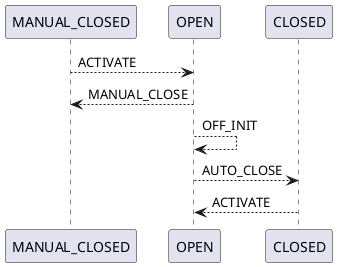 @startuml
MANUAL_CLOSED --> OPEN : ACTIVATE
OPEN --> MANUAL_CLOSED : MANUAL_CLOSE
OPEN --> OPEN : OFF_INIT
OPEN --> CLOSED : AUTO_CLOSE
CLOSED --> OPEN : ACTIVATE
@enduml

